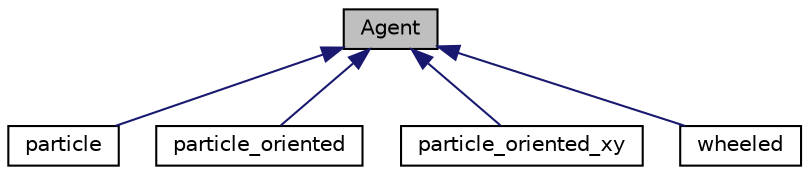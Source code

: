digraph "Agent"
{
 // LATEX_PDF_SIZE
  edge [fontname="Helvetica",fontsize="10",labelfontname="Helvetica",labelfontsize="10"];
  node [fontname="Helvetica",fontsize="10",shape=record];
  Node1 [label="Agent",height=0.2,width=0.4,color="black", fillcolor="grey75", style="filled", fontcolor="black",tooltip=" "];
  Node1 -> Node2 [dir="back",color="midnightblue",fontsize="10",style="solid",fontname="Helvetica"];
  Node2 [label="particle",height=0.2,width=0.4,color="black", fillcolor="white", style="filled",URL="$classparticle.html",tooltip=" "];
  Node1 -> Node3 [dir="back",color="midnightblue",fontsize="10",style="solid",fontname="Helvetica"];
  Node3 [label="particle_oriented",height=0.2,width=0.4,color="black", fillcolor="white", style="filled",URL="$classparticle__oriented.html",tooltip=" "];
  Node1 -> Node4 [dir="back",color="midnightblue",fontsize="10",style="solid",fontname="Helvetica"];
  Node4 [label="particle_oriented_xy",height=0.2,width=0.4,color="black", fillcolor="white", style="filled",URL="$classparticle__oriented__xy.html",tooltip=" "];
  Node1 -> Node5 [dir="back",color="midnightblue",fontsize="10",style="solid",fontname="Helvetica"];
  Node5 [label="wheeled",height=0.2,width=0.4,color="black", fillcolor="white", style="filled",URL="$classwheeled.html",tooltip=" "];
}
